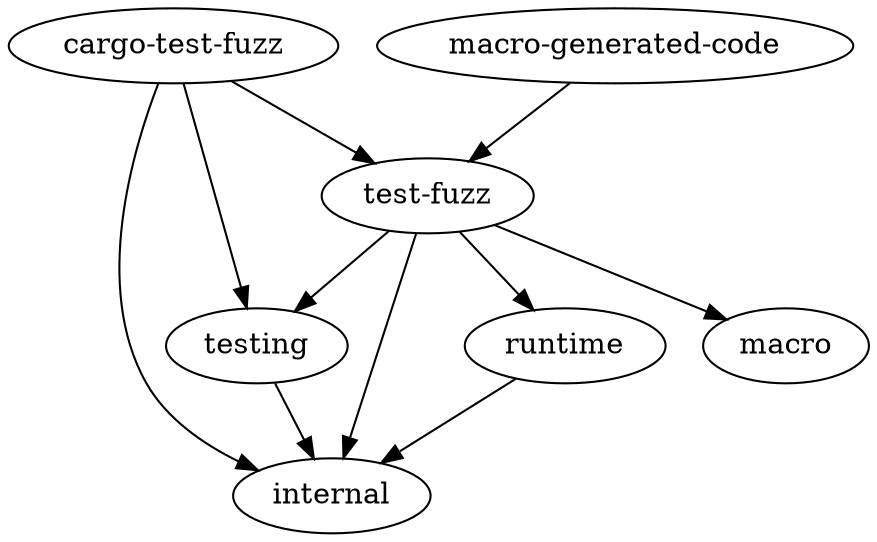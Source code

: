 digraph {
    "cargo-test-fuzz" -> "internal"
    "cargo-test-fuzz" -> "test-fuzz"
    "cargo-test-fuzz" -> "testing"
    "macro-generated-code" -> "test-fuzz"
    "runtime" -> "internal"
    "test-fuzz" -> "internal"
    "test-fuzz" -> "macro"
    "test-fuzz" -> "runtime"
    "test-fuzz" -> "testing"
    "testing" -> "internal"
}
